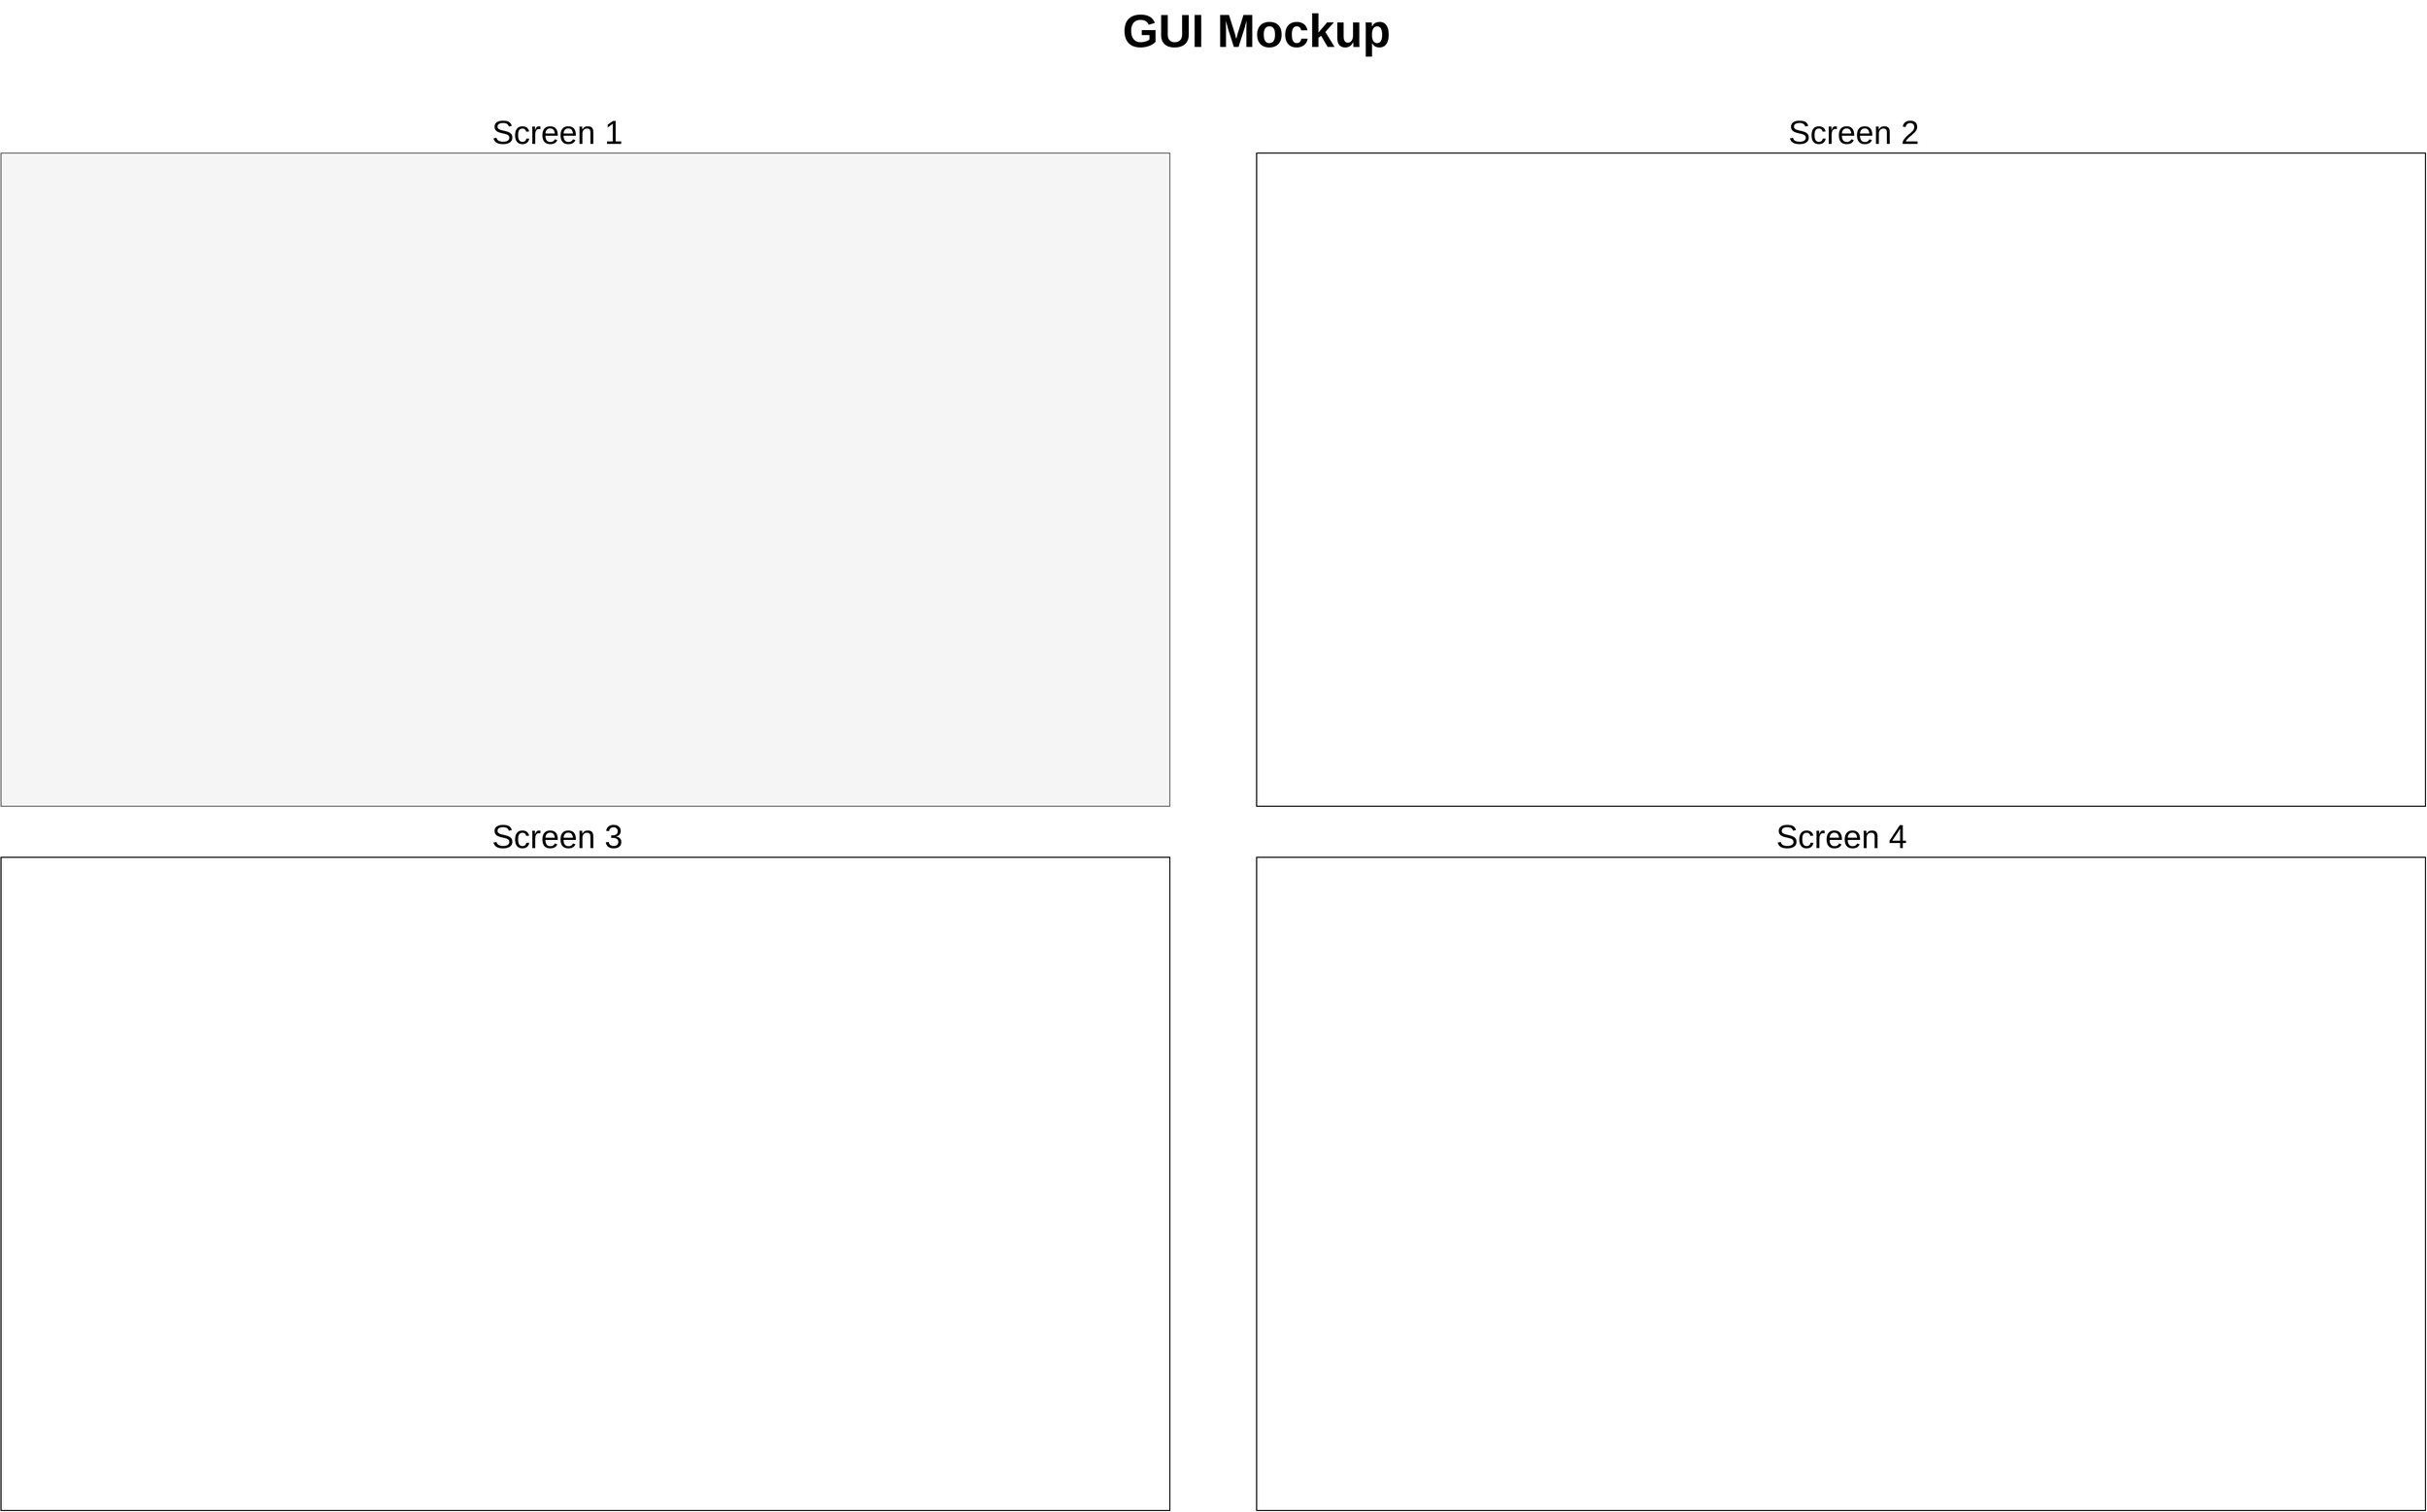 <mxfile version="14.5.8" type="device"><diagram id="nmfKf8p2_B0SvEusA87X" name="Page-1"><mxGraphModel dx="4152" dy="2400" grid="1" gridSize="10" guides="1" tooltips="1" connect="1" arrows="1" fold="1" page="1" pageScale="1" pageWidth="827" pageHeight="1169" math="0" shadow="0"><root><mxCell id="0"/><mxCell id="1" parent="0"/><mxCell id="OzHhmxiPGR-eD3R6AL0n-2" value="&lt;b&gt;&lt;font style=&quot;font-size: 45px&quot;&gt;GUI Mockup&lt;/font&gt;&lt;/b&gt;&lt;span style=&quot;color: rgba(0 , 0 , 0 , 0) ; font-family: monospace ; font-size: 0px&quot;&gt;%3CmxGraphModel%3E%3Croot%3E%3CmxCell%20id%3D%220%22%2F%3E%3CmxCell%20id%3D%221%22%20parent%3D%220%22%2F%3E%3CmxCell%20id%3D%222%22%20value%3D%22%26lt%3Bb%26gt%3B%26lt%3Bfont%20style%3D%26quot%3Bfont-size%3A%2045px%26quot%3B%26gt%3BClasses%26lt%3B%2Ffont%26gt%3B%26lt%3B%2Fb%26gt%3B%22%20style%3D%22text%3Bhtml%3D1%3BstrokeColor%3Dnone%3BfillColor%3Dnone%3Balign%3Dcenter%3BverticalAlign%3Dmiddle%3BwhiteSpace%3Dwrap%3Brounded%3D0%3B%22%20vertex%3D%221%22%20parent%3D%221%22%3E%3CmxGeometry%20x%3D%22570%22%20y%3D%2220%22%20width%3D%22500%22%20height%3D%2260%22%20as%3D%22geometry%22%2F%3E%3C%2FmxCell%3E%3C%2Froot%3E%3C%2FmxGraphModel%3E&lt;/span&gt;" style="text;html=1;strokeColor=none;fillColor=none;align=center;verticalAlign=middle;whiteSpace=wrap;rounded=0;" parent="1" vertex="1"><mxGeometry x="1025" y="30" width="500" height="60" as="geometry"/></mxCell><mxCell id="OzHhmxiPGR-eD3R6AL0n-3" value="" style="rounded=0;whiteSpace=wrap;html=1;fillColor=#f5f5f5;strokeColor=#666666;fontColor=#333333;" parent="1" vertex="1"><mxGeometry x="45" y="180" width="1145" height="640" as="geometry"/></mxCell><mxCell id="OzHhmxiPGR-eD3R6AL0n-4" value="" style="rounded=0;whiteSpace=wrap;html=1;" parent="1" vertex="1"><mxGeometry x="1275" y="180" width="1145" height="640" as="geometry"/></mxCell><mxCell id="OzHhmxiPGR-eD3R6AL0n-5" value="" style="rounded=0;whiteSpace=wrap;html=1;" parent="1" vertex="1"><mxGeometry x="45" y="870" width="1145" height="640" as="geometry"/></mxCell><mxCell id="OzHhmxiPGR-eD3R6AL0n-6" value="" style="rounded=0;whiteSpace=wrap;html=1;" parent="1" vertex="1"><mxGeometry x="1275" y="870" width="1145" height="640" as="geometry"/></mxCell><mxCell id="OzHhmxiPGR-eD3R6AL0n-7" value="&lt;font style=&quot;font-size: 32px&quot;&gt;Screen 1&lt;/font&gt;" style="text;html=1;strokeColor=none;fillColor=none;align=center;verticalAlign=middle;whiteSpace=wrap;rounded=0;" parent="1" vertex="1"><mxGeometry x="510" y="150" width="160" height="20" as="geometry"/></mxCell><mxCell id="OzHhmxiPGR-eD3R6AL0n-8" value="&lt;font style=&quot;font-size: 32px&quot;&gt;Screen 2&lt;/font&gt;" style="text;html=1;strokeColor=none;fillColor=none;align=center;verticalAlign=middle;whiteSpace=wrap;rounded=0;" parent="1" vertex="1"><mxGeometry x="1780" y="150" width="160" height="20" as="geometry"/></mxCell><mxCell id="OzHhmxiPGR-eD3R6AL0n-9" value="&lt;font style=&quot;font-size: 32px&quot;&gt;Screen 3&lt;/font&gt;" style="text;html=1;strokeColor=none;fillColor=none;align=center;verticalAlign=middle;whiteSpace=wrap;rounded=0;" parent="1" vertex="1"><mxGeometry x="510" y="840" width="160" height="20" as="geometry"/></mxCell><mxCell id="OzHhmxiPGR-eD3R6AL0n-10" value="&lt;font style=&quot;font-size: 32px&quot;&gt;Screen 4&lt;/font&gt;" style="text;html=1;strokeColor=none;fillColor=none;align=center;verticalAlign=middle;whiteSpace=wrap;rounded=0;" parent="1" vertex="1"><mxGeometry x="1767.5" y="840" width="160" height="20" as="geometry"/></mxCell></root></mxGraphModel></diagram></mxfile>
